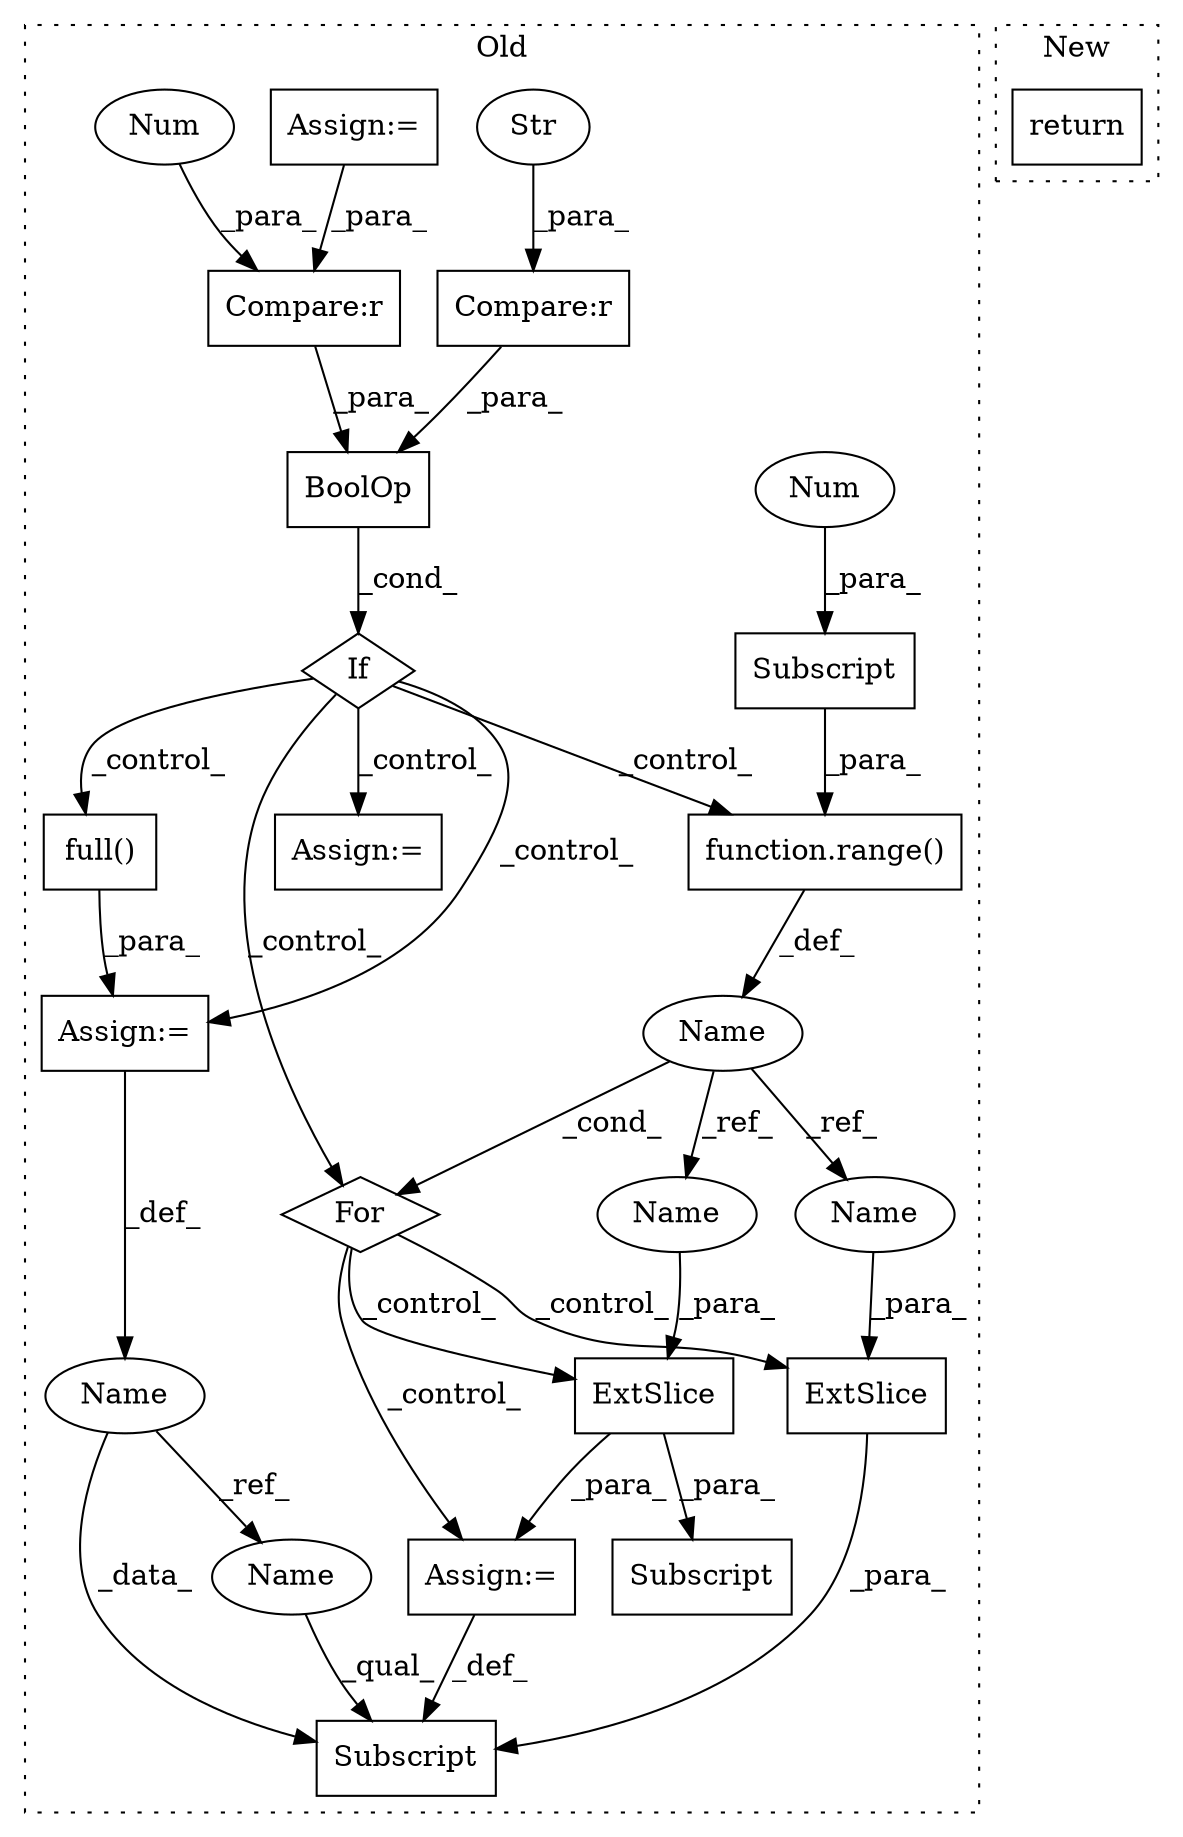 digraph G {
subgraph cluster0 {
1 [label="full()" a="75" s="14684,14707" l="8,1" shape="box"];
3 [label="Assign:=" a="68" s="14681" l="3" shape="box"];
4 [label="Subscript" a="63" s="14773,0" l="16,0" shape="box"];
5 [label="Name" a="87" s="14679" l="2" shape="ellipse"];
6 [label="ExtSlice" a="85" s="14773" l="2" shape="box"];
7 [label="Assign:=" a="68" s="14789" l="3" shape="box"];
8 [label="function.range()" a="75" s="14738,14754" l="6,1" shape="box"];
9 [label="If" a="96" s="14625" l="3" shape="diamond"];
10 [label="Subscript" a="63" s="14806,0" l="15,0" shape="box"];
11 [label="For" a="107" s="14721,14755" l="4,18" shape="diamond"];
12 [label="Subscript" a="63" s="14744,0" l="10,0" shape="box"];
13 [label="Num" a="76" s="14752" l="1" shape="ellipse"];
14 [label="Compare:r" a="40" s="14641" l="24" shape="box"];
15 [label="Str" a="66" s="14661" l="4" shape="ellipse"];
16 [label="Compare:r" a="40" s="14628" l="8" shape="box"];
17 [label="Num" a="76" s="14635" l="1" shape="ellipse"];
18 [label="BoolOp" a="72" s="14628" l="37" shape="box"];
19 [label="Name" a="87" s="14725" l="9" shape="ellipse"];
20 [label="ExtSlice" a="85" s="14806" l="1" shape="box"];
21 [label="Assign:=" a="68" s="14484" l="3" shape="box"];
22 [label="Assign:=" a="68" s="14865" l="3" shape="box"];
23 [label="Name" a="87" s="14779" l="9" shape="ellipse"];
24 [label="Name" a="87" s="14811" l="9" shape="ellipse"];
25 [label="Name" a="87" s="14773" l="2" shape="ellipse"];
label = "Old";
style="dotted";
}
subgraph cluster1 {
2 [label="return" a="93" s="13627" l="7" shape="box"];
label = "New";
style="dotted";
}
1 -> 3 [label="_para_"];
3 -> 5 [label="_def_"];
5 -> 4 [label="_data_"];
5 -> 25 [label="_ref_"];
6 -> 4 [label="_para_"];
7 -> 4 [label="_def_"];
8 -> 19 [label="_def_"];
9 -> 3 [label="_control_"];
9 -> 8 [label="_control_"];
9 -> 22 [label="_control_"];
9 -> 11 [label="_control_"];
9 -> 1 [label="_control_"];
11 -> 6 [label="_control_"];
11 -> 7 [label="_control_"];
11 -> 20 [label="_control_"];
12 -> 8 [label="_para_"];
13 -> 12 [label="_para_"];
14 -> 18 [label="_para_"];
15 -> 14 [label="_para_"];
16 -> 18 [label="_para_"];
17 -> 16 [label="_para_"];
18 -> 9 [label="_cond_"];
19 -> 11 [label="_cond_"];
19 -> 23 [label="_ref_"];
19 -> 24 [label="_ref_"];
20 -> 7 [label="_para_"];
20 -> 10 [label="_para_"];
21 -> 16 [label="_para_"];
23 -> 6 [label="_para_"];
24 -> 20 [label="_para_"];
25 -> 4 [label="_qual_"];
}
